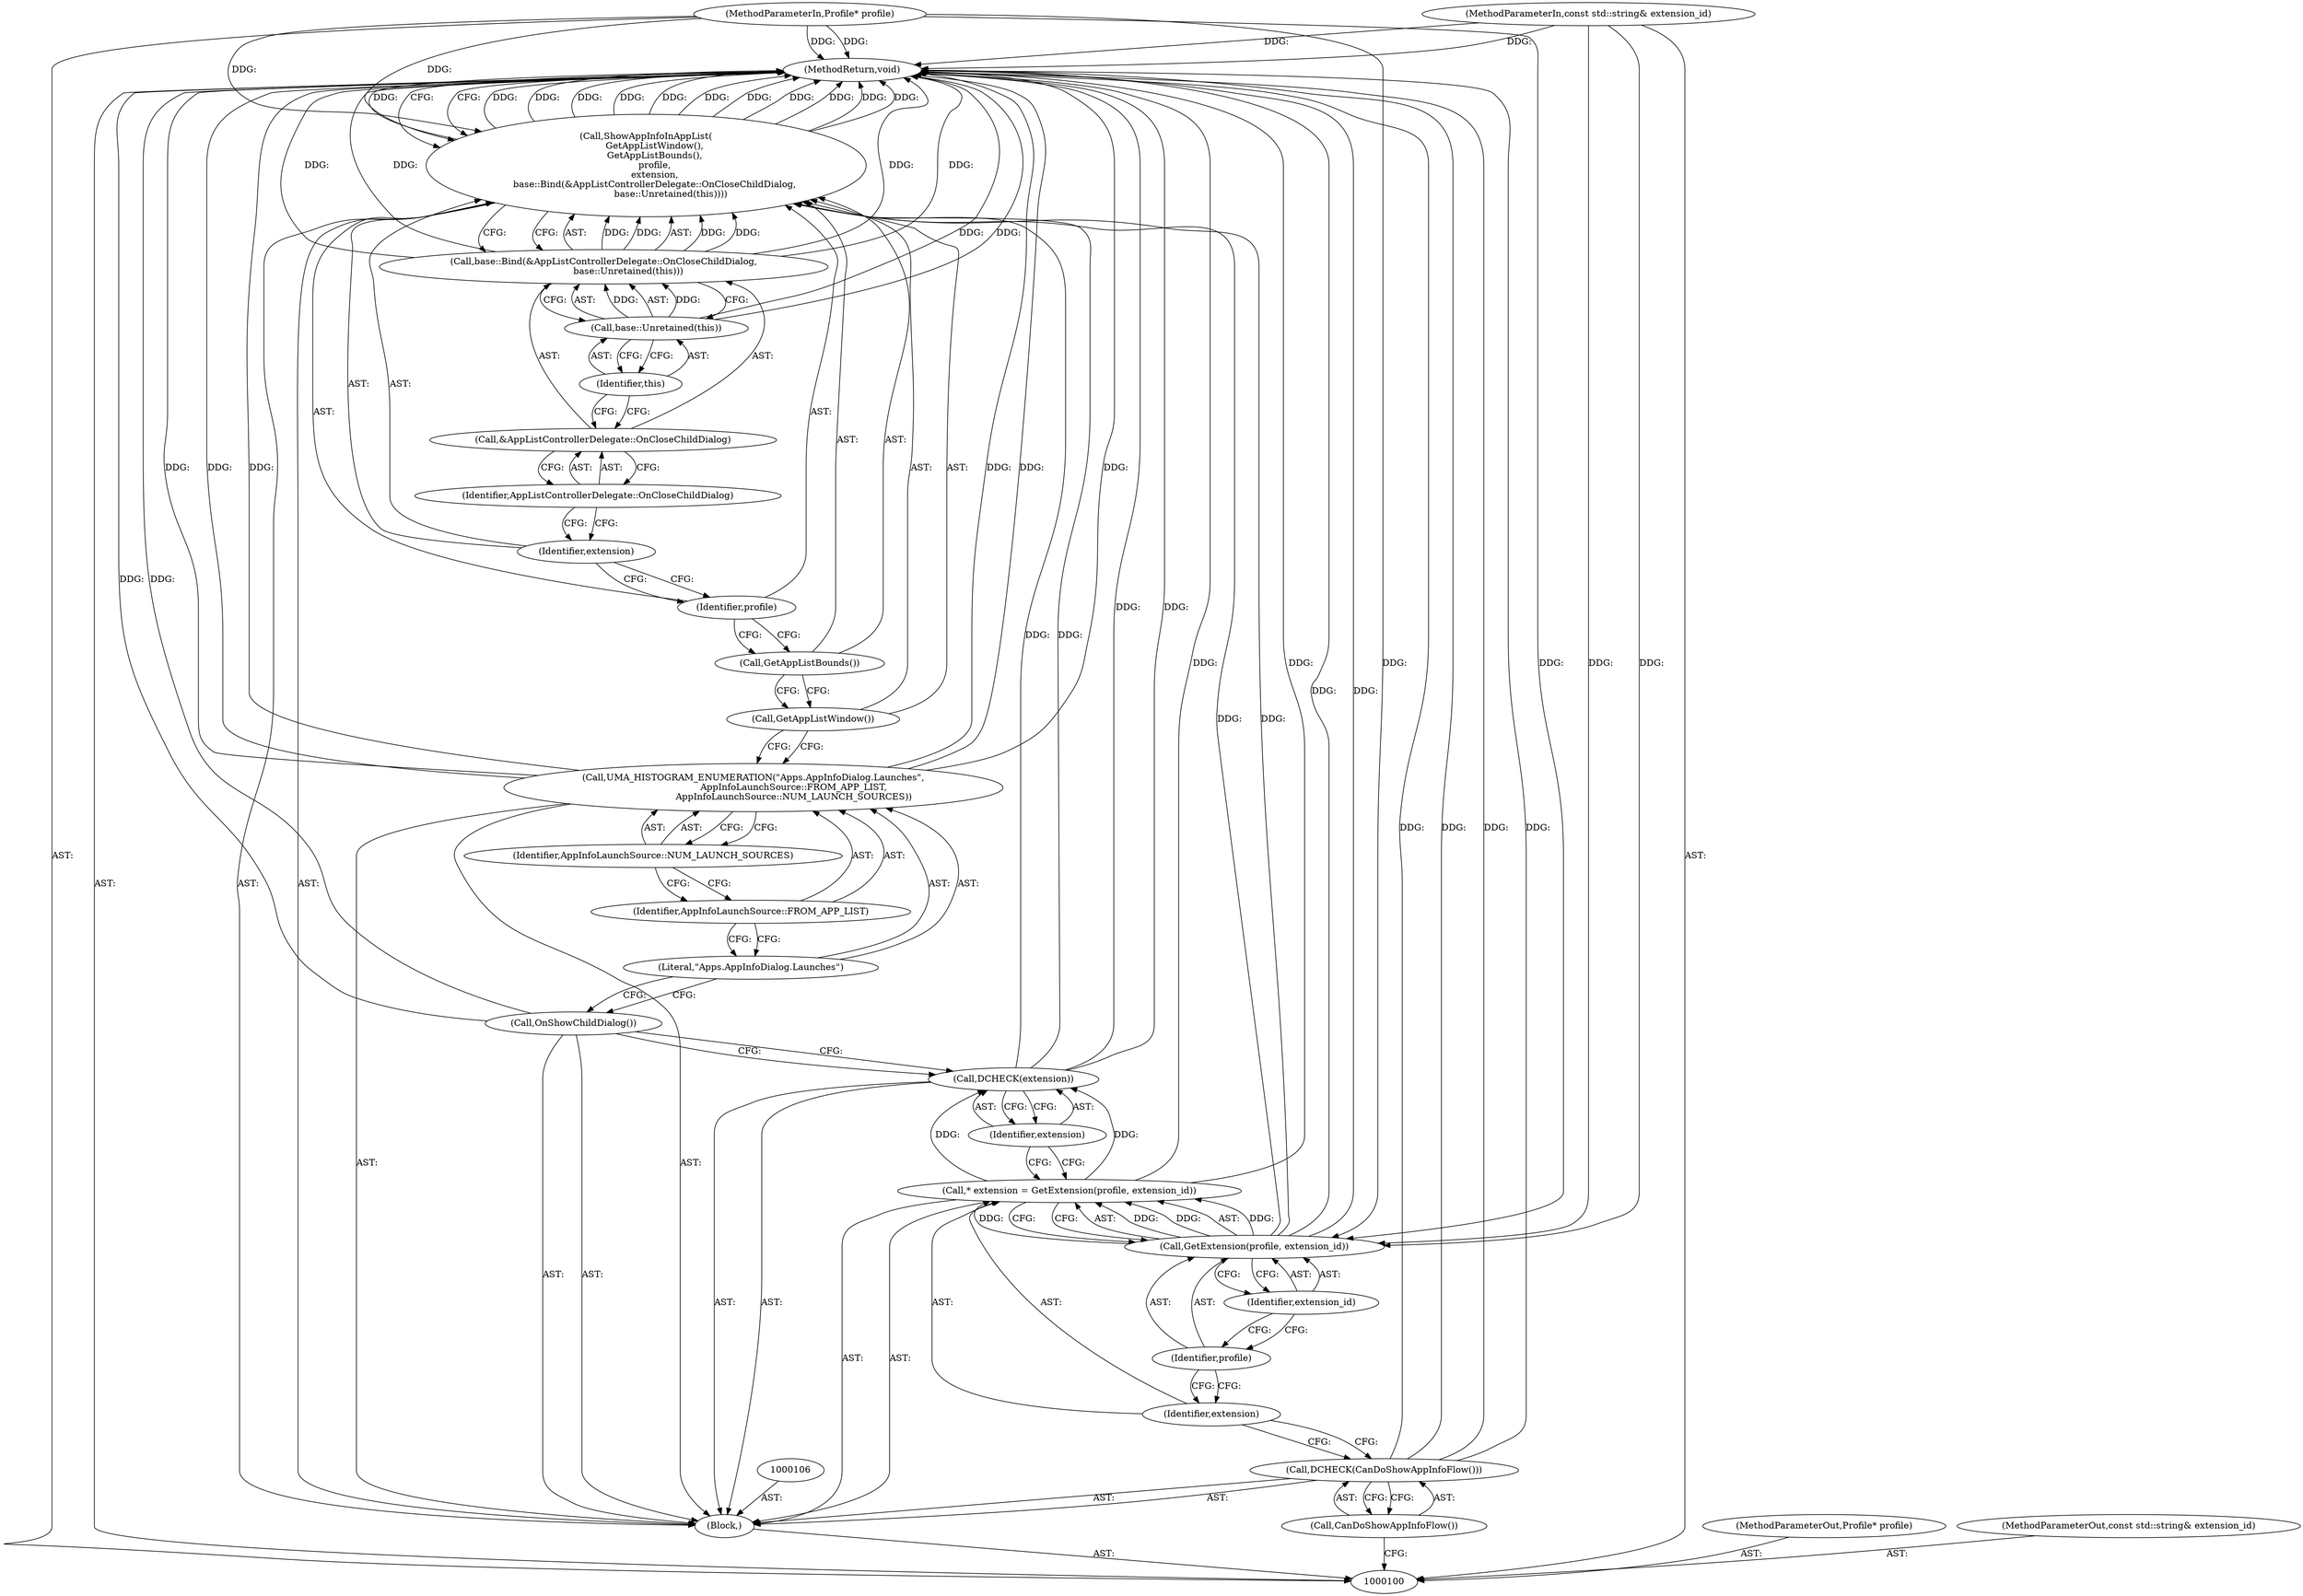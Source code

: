 digraph "0_Chrome_db93178bcaaf7e99ebb18bd51fa99b2feaf47e1f" {
"1000129" [label="(MethodReturn,void)"];
"1000115" [label="(Call,UMA_HISTOGRAM_ENUMERATION(\"Apps.AppInfoDialog.Launches\",\n                            AppInfoLaunchSource::FROM_APP_LIST,\n                            AppInfoLaunchSource::NUM_LAUNCH_SOURCES))"];
"1000116" [label="(Literal,\"Apps.AppInfoDialog.Launches\")"];
"1000117" [label="(Identifier,AppInfoLaunchSource::FROM_APP_LIST)"];
"1000118" [label="(Identifier,AppInfoLaunchSource::NUM_LAUNCH_SOURCES)"];
"1000119" [label="(Call,ShowAppInfoInAppList(\n      GetAppListWindow(),\n      GetAppListBounds(),\n      profile,\n      extension,\n      base::Bind(&AppListControllerDelegate::OnCloseChildDialog,\n                 base::Unretained(this))))"];
"1000120" [label="(Call,GetAppListWindow())"];
"1000121" [label="(Call,GetAppListBounds())"];
"1000122" [label="(Identifier,profile)"];
"1000123" [label="(Identifier,extension)"];
"1000125" [label="(Call,&AppListControllerDelegate::OnCloseChildDialog)"];
"1000126" [label="(Identifier,AppListControllerDelegate::OnCloseChildDialog)"];
"1000124" [label="(Call,base::Bind(&AppListControllerDelegate::OnCloseChildDialog,\n                 base::Unretained(this)))"];
"1000101" [label="(MethodParameterIn,Profile* profile)"];
"1000190" [label="(MethodParameterOut,Profile* profile)"];
"1000127" [label="(Call,base::Unretained(this))"];
"1000128" [label="(Identifier,this)"];
"1000103" [label="(Block,)"];
"1000102" [label="(MethodParameterIn,const std::string& extension_id)"];
"1000191" [label="(MethodParameterOut,const std::string& extension_id)"];
"1000105" [label="(Call,CanDoShowAppInfoFlow())"];
"1000104" [label="(Call,DCHECK(CanDoShowAppInfoFlow()))"];
"1000107" [label="(Call,* extension = GetExtension(profile, extension_id))"];
"1000108" [label="(Identifier,extension)"];
"1000109" [label="(Call,GetExtension(profile, extension_id))"];
"1000110" [label="(Identifier,profile)"];
"1000111" [label="(Identifier,extension_id)"];
"1000113" [label="(Identifier,extension)"];
"1000112" [label="(Call,DCHECK(extension))"];
"1000114" [label="(Call,OnShowChildDialog())"];
"1000129" -> "1000100"  [label="AST: "];
"1000129" -> "1000119"  [label="CFG: "];
"1000115" -> "1000129"  [label="DDG: "];
"1000115" -> "1000129"  [label="DDG: "];
"1000115" -> "1000129"  [label="DDG: "];
"1000124" -> "1000129"  [label="DDG: "];
"1000124" -> "1000129"  [label="DDG: "];
"1000104" -> "1000129"  [label="DDG: "];
"1000104" -> "1000129"  [label="DDG: "];
"1000114" -> "1000129"  [label="DDG: "];
"1000119" -> "1000129"  [label="DDG: "];
"1000119" -> "1000129"  [label="DDG: "];
"1000119" -> "1000129"  [label="DDG: "];
"1000119" -> "1000129"  [label="DDG: "];
"1000119" -> "1000129"  [label="DDG: "];
"1000119" -> "1000129"  [label="DDG: "];
"1000127" -> "1000129"  [label="DDG: "];
"1000109" -> "1000129"  [label="DDG: "];
"1000107" -> "1000129"  [label="DDG: "];
"1000102" -> "1000129"  [label="DDG: "];
"1000112" -> "1000129"  [label="DDG: "];
"1000101" -> "1000129"  [label="DDG: "];
"1000115" -> "1000103"  [label="AST: "];
"1000115" -> "1000118"  [label="CFG: "];
"1000116" -> "1000115"  [label="AST: "];
"1000117" -> "1000115"  [label="AST: "];
"1000118" -> "1000115"  [label="AST: "];
"1000120" -> "1000115"  [label="CFG: "];
"1000115" -> "1000129"  [label="DDG: "];
"1000115" -> "1000129"  [label="DDG: "];
"1000115" -> "1000129"  [label="DDG: "];
"1000116" -> "1000115"  [label="AST: "];
"1000116" -> "1000114"  [label="CFG: "];
"1000117" -> "1000116"  [label="CFG: "];
"1000117" -> "1000115"  [label="AST: "];
"1000117" -> "1000116"  [label="CFG: "];
"1000118" -> "1000117"  [label="CFG: "];
"1000118" -> "1000115"  [label="AST: "];
"1000118" -> "1000117"  [label="CFG: "];
"1000115" -> "1000118"  [label="CFG: "];
"1000119" -> "1000103"  [label="AST: "];
"1000119" -> "1000124"  [label="CFG: "];
"1000120" -> "1000119"  [label="AST: "];
"1000121" -> "1000119"  [label="AST: "];
"1000122" -> "1000119"  [label="AST: "];
"1000123" -> "1000119"  [label="AST: "];
"1000124" -> "1000119"  [label="AST: "];
"1000129" -> "1000119"  [label="CFG: "];
"1000119" -> "1000129"  [label="DDG: "];
"1000119" -> "1000129"  [label="DDG: "];
"1000119" -> "1000129"  [label="DDG: "];
"1000119" -> "1000129"  [label="DDG: "];
"1000119" -> "1000129"  [label="DDG: "];
"1000119" -> "1000129"  [label="DDG: "];
"1000109" -> "1000119"  [label="DDG: "];
"1000101" -> "1000119"  [label="DDG: "];
"1000112" -> "1000119"  [label="DDG: "];
"1000124" -> "1000119"  [label="DDG: "];
"1000124" -> "1000119"  [label="DDG: "];
"1000120" -> "1000119"  [label="AST: "];
"1000120" -> "1000115"  [label="CFG: "];
"1000121" -> "1000120"  [label="CFG: "];
"1000121" -> "1000119"  [label="AST: "];
"1000121" -> "1000120"  [label="CFG: "];
"1000122" -> "1000121"  [label="CFG: "];
"1000122" -> "1000119"  [label="AST: "];
"1000122" -> "1000121"  [label="CFG: "];
"1000123" -> "1000122"  [label="CFG: "];
"1000123" -> "1000119"  [label="AST: "];
"1000123" -> "1000122"  [label="CFG: "];
"1000126" -> "1000123"  [label="CFG: "];
"1000125" -> "1000124"  [label="AST: "];
"1000125" -> "1000126"  [label="CFG: "];
"1000126" -> "1000125"  [label="AST: "];
"1000128" -> "1000125"  [label="CFG: "];
"1000126" -> "1000125"  [label="AST: "];
"1000126" -> "1000123"  [label="CFG: "];
"1000125" -> "1000126"  [label="CFG: "];
"1000124" -> "1000119"  [label="AST: "];
"1000124" -> "1000127"  [label="CFG: "];
"1000125" -> "1000124"  [label="AST: "];
"1000127" -> "1000124"  [label="AST: "];
"1000119" -> "1000124"  [label="CFG: "];
"1000124" -> "1000129"  [label="DDG: "];
"1000124" -> "1000129"  [label="DDG: "];
"1000124" -> "1000119"  [label="DDG: "];
"1000124" -> "1000119"  [label="DDG: "];
"1000127" -> "1000124"  [label="DDG: "];
"1000101" -> "1000100"  [label="AST: "];
"1000101" -> "1000129"  [label="DDG: "];
"1000101" -> "1000109"  [label="DDG: "];
"1000101" -> "1000119"  [label="DDG: "];
"1000190" -> "1000100"  [label="AST: "];
"1000127" -> "1000124"  [label="AST: "];
"1000127" -> "1000128"  [label="CFG: "];
"1000128" -> "1000127"  [label="AST: "];
"1000124" -> "1000127"  [label="CFG: "];
"1000127" -> "1000129"  [label="DDG: "];
"1000127" -> "1000124"  [label="DDG: "];
"1000128" -> "1000127"  [label="AST: "];
"1000128" -> "1000125"  [label="CFG: "];
"1000127" -> "1000128"  [label="CFG: "];
"1000103" -> "1000100"  [label="AST: "];
"1000104" -> "1000103"  [label="AST: "];
"1000106" -> "1000103"  [label="AST: "];
"1000107" -> "1000103"  [label="AST: "];
"1000112" -> "1000103"  [label="AST: "];
"1000114" -> "1000103"  [label="AST: "];
"1000115" -> "1000103"  [label="AST: "];
"1000119" -> "1000103"  [label="AST: "];
"1000102" -> "1000100"  [label="AST: "];
"1000102" -> "1000129"  [label="DDG: "];
"1000102" -> "1000109"  [label="DDG: "];
"1000191" -> "1000100"  [label="AST: "];
"1000105" -> "1000104"  [label="AST: "];
"1000105" -> "1000100"  [label="CFG: "];
"1000104" -> "1000105"  [label="CFG: "];
"1000104" -> "1000103"  [label="AST: "];
"1000104" -> "1000105"  [label="CFG: "];
"1000105" -> "1000104"  [label="AST: "];
"1000108" -> "1000104"  [label="CFG: "];
"1000104" -> "1000129"  [label="DDG: "];
"1000104" -> "1000129"  [label="DDG: "];
"1000107" -> "1000103"  [label="AST: "];
"1000107" -> "1000109"  [label="CFG: "];
"1000108" -> "1000107"  [label="AST: "];
"1000109" -> "1000107"  [label="AST: "];
"1000113" -> "1000107"  [label="CFG: "];
"1000107" -> "1000129"  [label="DDG: "];
"1000109" -> "1000107"  [label="DDG: "];
"1000109" -> "1000107"  [label="DDG: "];
"1000107" -> "1000112"  [label="DDG: "];
"1000108" -> "1000107"  [label="AST: "];
"1000108" -> "1000104"  [label="CFG: "];
"1000110" -> "1000108"  [label="CFG: "];
"1000109" -> "1000107"  [label="AST: "];
"1000109" -> "1000111"  [label="CFG: "];
"1000110" -> "1000109"  [label="AST: "];
"1000111" -> "1000109"  [label="AST: "];
"1000107" -> "1000109"  [label="CFG: "];
"1000109" -> "1000129"  [label="DDG: "];
"1000109" -> "1000107"  [label="DDG: "];
"1000109" -> "1000107"  [label="DDG: "];
"1000101" -> "1000109"  [label="DDG: "];
"1000102" -> "1000109"  [label="DDG: "];
"1000109" -> "1000119"  [label="DDG: "];
"1000110" -> "1000109"  [label="AST: "];
"1000110" -> "1000108"  [label="CFG: "];
"1000111" -> "1000110"  [label="CFG: "];
"1000111" -> "1000109"  [label="AST: "];
"1000111" -> "1000110"  [label="CFG: "];
"1000109" -> "1000111"  [label="CFG: "];
"1000113" -> "1000112"  [label="AST: "];
"1000113" -> "1000107"  [label="CFG: "];
"1000112" -> "1000113"  [label="CFG: "];
"1000112" -> "1000103"  [label="AST: "];
"1000112" -> "1000113"  [label="CFG: "];
"1000113" -> "1000112"  [label="AST: "];
"1000114" -> "1000112"  [label="CFG: "];
"1000112" -> "1000129"  [label="DDG: "];
"1000107" -> "1000112"  [label="DDG: "];
"1000112" -> "1000119"  [label="DDG: "];
"1000114" -> "1000103"  [label="AST: "];
"1000114" -> "1000112"  [label="CFG: "];
"1000116" -> "1000114"  [label="CFG: "];
"1000114" -> "1000129"  [label="DDG: "];
}
